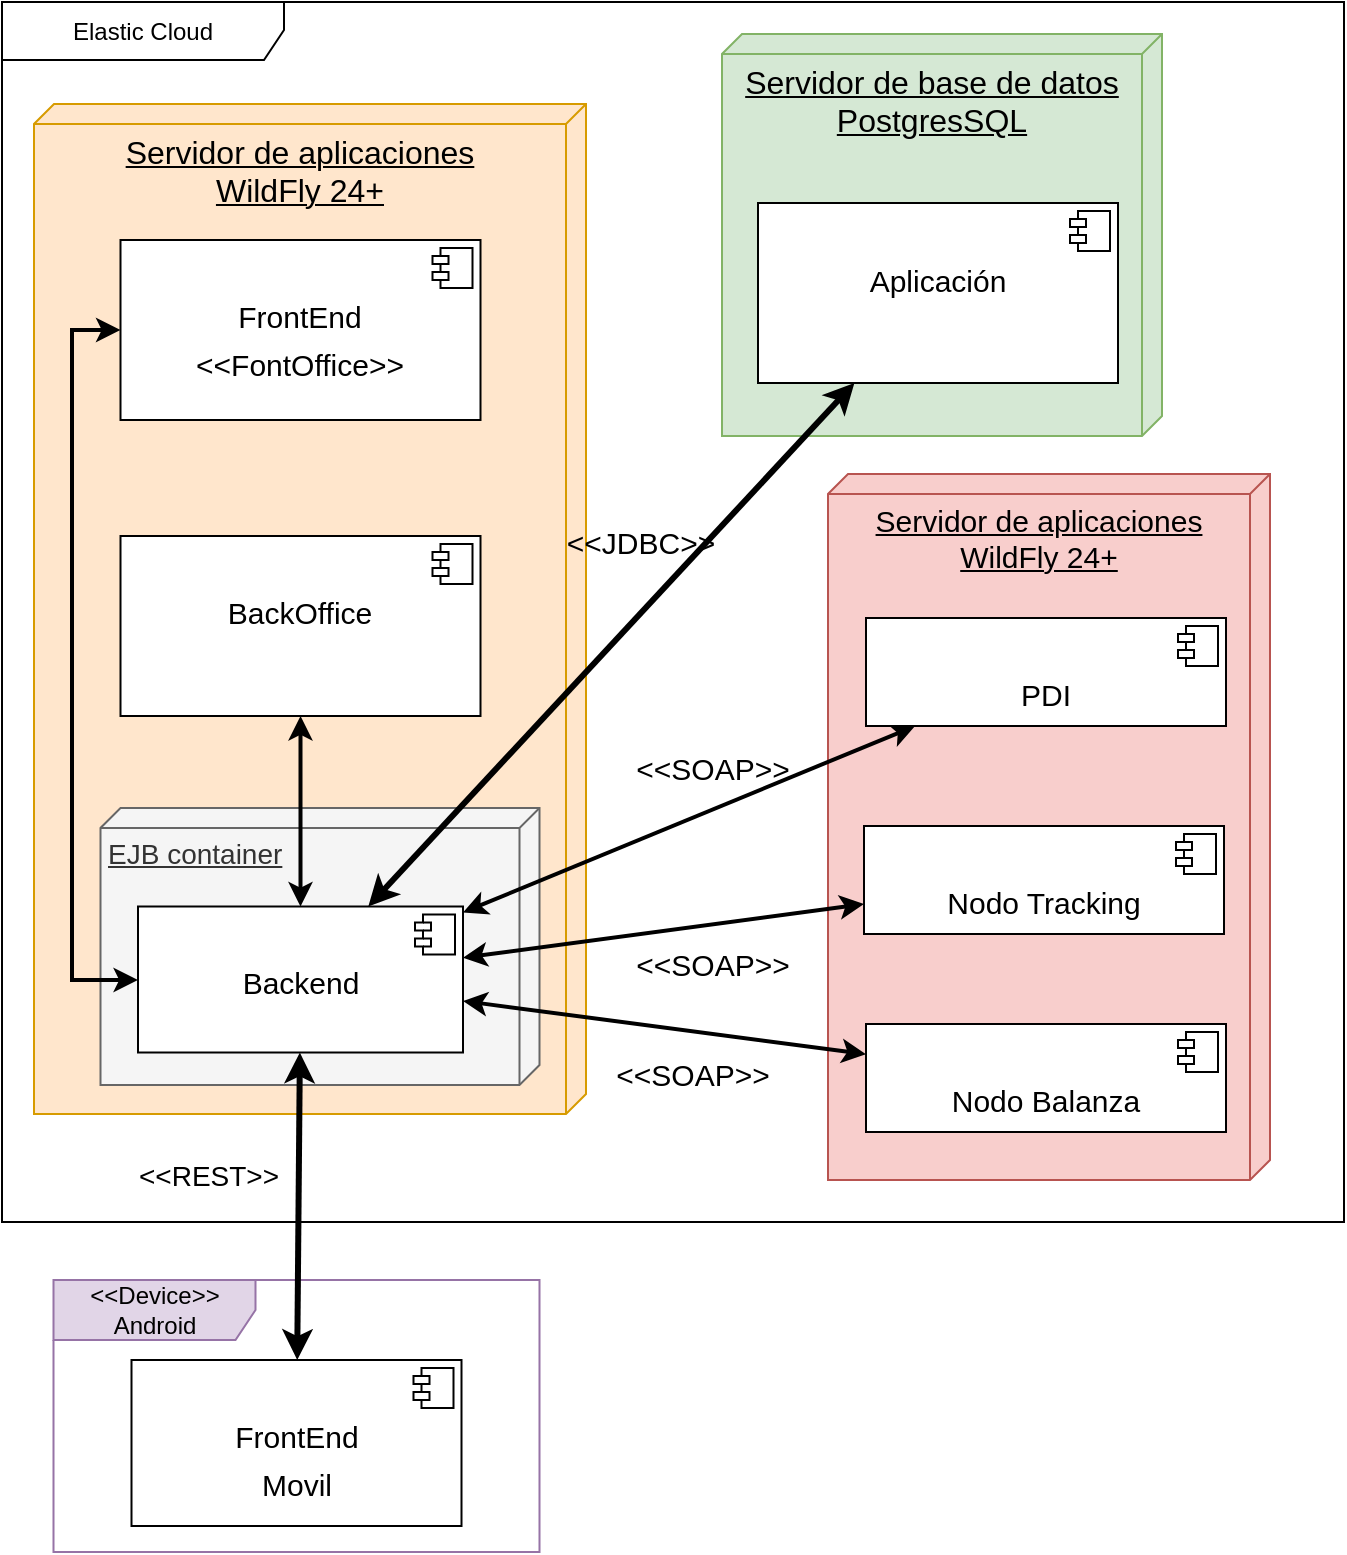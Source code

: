 <mxfile version="21.6.1" type="google">
  <diagram name="Página-1" id="k6q5ZJOWGispOjmZG0vr">
    <mxGraphModel grid="0" page="0" gridSize="10" guides="1" tooltips="1" connect="1" arrows="1" fold="1" pageScale="1" pageWidth="827" pageHeight="1169" math="0" shadow="0">
      <root>
        <mxCell id="0" />
        <mxCell id="1" parent="0" />
        <mxCell id="n64rx8502m0yR7InSTIO-3" value="&lt;font style=&quot;font-size: 16px;&quot;&gt;Servidor de aplicaciones&lt;br&gt;WildFly 24+&lt;/font&gt;" style="verticalAlign=top;align=center;spacingTop=8;spacingLeft=2;spacingRight=12;shape=cube;size=10;direction=south;fontStyle=4;html=1;whiteSpace=wrap;fillColor=#ffe6cc;strokeColor=#d79b00;" vertex="1" parent="1">
          <mxGeometry x="96" y="4" width="276" height="505" as="geometry" />
        </mxCell>
        <mxCell id="n64rx8502m0yR7InSTIO-10" value="&lt;font style=&quot;font-size: 14px;&quot;&gt;EJB container&lt;/font&gt;" style="verticalAlign=top;align=left;spacingTop=8;spacingLeft=2;spacingRight=12;shape=cube;size=10;direction=south;fontStyle=4;html=1;whiteSpace=wrap;fillColor=#f5f5f5;fontColor=#333333;strokeColor=#666666;" vertex="1" parent="1">
          <mxGeometry x="129.25" y="356" width="219.5" height="138.5" as="geometry" />
        </mxCell>
        <mxCell id="n64rx8502m0yR7InSTIO-1" value="Elastic Cloud" style="shape=umlFrame;whiteSpace=wrap;html=1;pointerEvents=0;width=141;height=29;swimlaneFillColor=none;" vertex="1" parent="1">
          <mxGeometry x="80" y="-47" width="671" height="610" as="geometry" />
        </mxCell>
        <mxCell id="n64rx8502m0yR7InSTIO-36" style="edgeStyle=orthogonalEdgeStyle;rounded=0;orthogonalLoop=1;jettySize=auto;html=1;strokeWidth=2;startArrow=classic;startFill=1;" edge="1" parent="1" source="n64rx8502m0yR7InSTIO-4" target="n64rx8502m0yR7InSTIO-6">
          <mxGeometry relative="1" as="geometry">
            <Array as="points">
              <mxPoint x="115" y="117" />
              <mxPoint x="115" y="442" />
            </Array>
          </mxGeometry>
        </mxCell>
        <mxCell id="n64rx8502m0yR7InSTIO-4" value="&lt;p style=&quot;margin: 6px 0px 0px; text-align: center; font-size: 15px;&quot;&gt;&lt;font style=&quot;font-size: 15px;&quot;&gt;&lt;br&gt;&lt;/font&gt;&lt;/p&gt;&lt;p style=&quot;margin: 6px 0px 0px; text-align: center; font-size: 15px;&quot;&gt;&lt;font style=&quot;font-size: 15px;&quot;&gt;FrontEnd&lt;/font&gt;&lt;/p&gt;&lt;p style=&quot;margin: 6px 0px 0px; text-align: center; font-size: 15px;&quot;&gt;&lt;font style=&quot;font-size: 15px;&quot;&gt;&amp;lt;&amp;lt;FontOffice&amp;gt;&amp;gt;&lt;/font&gt;&lt;/p&gt;" style="align=left;overflow=fill;html=1;dropTarget=0;whiteSpace=wrap;" vertex="1" parent="1">
          <mxGeometry x="139.25" y="72" width="180" height="90" as="geometry" />
        </mxCell>
        <mxCell id="n64rx8502m0yR7InSTIO-5" value="" style="shape=component;jettyWidth=8;jettyHeight=4;" vertex="1" parent="n64rx8502m0yR7InSTIO-4">
          <mxGeometry x="1" width="20" height="20" relative="1" as="geometry">
            <mxPoint x="-24" y="4" as="offset" />
          </mxGeometry>
        </mxCell>
        <mxCell id="n64rx8502m0yR7InSTIO-6" value="&lt;p style=&quot;margin: 6px 0px 0px; text-align: center; font-size: 15px;&quot;&gt;&lt;br&gt;&lt;/p&gt;&lt;p style=&quot;margin: 6px 0px 0px; text-align: center; font-size: 15px;&quot;&gt;Backend&lt;/p&gt;" style="align=left;overflow=fill;html=1;dropTarget=0;whiteSpace=wrap;" vertex="1" parent="1">
          <mxGeometry x="148" y="405.25" width="162.5" height="73" as="geometry" />
        </mxCell>
        <mxCell id="n64rx8502m0yR7InSTIO-7" value="" style="shape=component;jettyWidth=8;jettyHeight=4;" vertex="1" parent="n64rx8502m0yR7InSTIO-6">
          <mxGeometry x="1" width="20" height="20" relative="1" as="geometry">
            <mxPoint x="-24" y="4" as="offset" />
          </mxGeometry>
        </mxCell>
        <mxCell id="n64rx8502m0yR7InSTIO-31" style="rounded=0;orthogonalLoop=1;jettySize=auto;html=1;strokeWidth=2;startArrow=classic;startFill=1;" edge="1" parent="1" source="n64rx8502m0yR7InSTIO-8" target="n64rx8502m0yR7InSTIO-6">
          <mxGeometry relative="1" as="geometry" />
        </mxCell>
        <mxCell id="n64rx8502m0yR7InSTIO-8" value="&lt;p style=&quot;margin: 6px 0px 0px; text-align: center; font-size: 15px;&quot;&gt;&lt;br&gt;&lt;/p&gt;&lt;p style=&quot;margin: 6px 0px 0px; text-align: center; font-size: 15px;&quot;&gt;BackOffice&lt;/p&gt;" style="align=left;overflow=fill;html=1;dropTarget=0;whiteSpace=wrap;" vertex="1" parent="1">
          <mxGeometry x="139.25" y="220" width="180" height="90" as="geometry" />
        </mxCell>
        <mxCell id="n64rx8502m0yR7InSTIO-9" value="" style="shape=component;jettyWidth=8;jettyHeight=4;" vertex="1" parent="n64rx8502m0yR7InSTIO-8">
          <mxGeometry x="1" width="20" height="20" relative="1" as="geometry">
            <mxPoint x="-24" y="4" as="offset" />
          </mxGeometry>
        </mxCell>
        <mxCell id="n64rx8502m0yR7InSTIO-11" value="&lt;div style=&quot;font-size: 16px;&quot;&gt;&lt;span style=&quot;background-color: initial;&quot;&gt;&lt;font style=&quot;font-size: 16px;&quot;&gt;Servidor de base de datos&lt;/font&gt;&lt;/span&gt;&lt;/div&gt;&lt;div style=&quot;font-size: 16px;&quot;&gt;&lt;span style=&quot;background-color: initial;&quot;&gt;&lt;font style=&quot;font-size: 16px;&quot;&gt;PostgresSQL&lt;/font&gt;&lt;/span&gt;&lt;/div&gt;" style="verticalAlign=top;align=center;spacingTop=8;spacingLeft=2;spacingRight=12;shape=cube;size=10;direction=south;fontStyle=4;html=1;whiteSpace=wrap;fillColor=#d5e8d4;strokeColor=#82b366;" vertex="1" parent="1">
          <mxGeometry x="440" y="-31" width="220" height="201" as="geometry" />
        </mxCell>
        <mxCell id="n64rx8502m0yR7InSTIO-14" style="rounded=0;orthogonalLoop=1;jettySize=auto;html=1;startArrow=classic;startFill=1;fontSize=16;strokeWidth=3;" edge="1" parent="1" source="n64rx8502m0yR7InSTIO-12" target="n64rx8502m0yR7InSTIO-6">
          <mxGeometry relative="1" as="geometry" />
        </mxCell>
        <mxCell id="n64rx8502m0yR7InSTIO-12" value="&lt;p style=&quot;margin: 6px 0px 0px; text-align: center; font-size: 15px;&quot;&gt;&lt;br&gt;&lt;/p&gt;&lt;p style=&quot;margin: 6px 0px 0px; text-align: center; font-size: 15px;&quot;&gt;Aplicación&lt;/p&gt;" style="align=left;overflow=fill;html=1;dropTarget=0;whiteSpace=wrap;" vertex="1" parent="1">
          <mxGeometry x="458" y="53.5" width="180" height="90" as="geometry" />
        </mxCell>
        <mxCell id="n64rx8502m0yR7InSTIO-13" value="" style="shape=component;jettyWidth=8;jettyHeight=4;" vertex="1" parent="n64rx8502m0yR7InSTIO-12">
          <mxGeometry x="1" width="20" height="20" relative="1" as="geometry">
            <mxPoint x="-24" y="4" as="offset" />
          </mxGeometry>
        </mxCell>
        <mxCell id="n64rx8502m0yR7InSTIO-15" value="&amp;lt;&amp;lt;JDBC&amp;gt;&amp;gt;" style="text;html=1;align=center;verticalAlign=middle;resizable=0;points=[];autosize=1;strokeColor=none;fillColor=none;fontSize=15;" vertex="1" parent="1">
          <mxGeometry x="353" y="208" width="92" height="30" as="geometry" />
        </mxCell>
        <mxCell id="n64rx8502m0yR7InSTIO-16" value="&amp;lt;&amp;lt;Device&amp;gt;&amp;gt;&lt;br&gt;Android" style="shape=umlFrame;whiteSpace=wrap;html=1;pointerEvents=0;width=101;height=30;fillColor=#e1d5e7;strokeColor=#9673a6;" vertex="1" parent="1">
          <mxGeometry x="105.75" y="592" width="243" height="136" as="geometry" />
        </mxCell>
        <mxCell id="n64rx8502m0yR7InSTIO-19" style="rounded=0;orthogonalLoop=1;jettySize=auto;html=1;strokeWidth=3;startArrow=classic;startFill=1;" edge="1" parent="1" source="n64rx8502m0yR7InSTIO-17" target="n64rx8502m0yR7InSTIO-6">
          <mxGeometry relative="1" as="geometry" />
        </mxCell>
        <mxCell id="n64rx8502m0yR7InSTIO-20" value="&lt;font style=&quot;font-size: 14px;&quot;&gt;&amp;lt;&amp;lt;REST&amp;gt;&amp;gt;&lt;/font&gt;" style="edgeLabel;html=1;align=center;verticalAlign=middle;resizable=0;points=[];" connectable="0" vertex="1" parent="n64rx8502m0yR7InSTIO-19">
          <mxGeometry x="-0.524" y="4" relative="1" as="geometry">
            <mxPoint x="-41" y="-56" as="offset" />
          </mxGeometry>
        </mxCell>
        <mxCell id="n64rx8502m0yR7InSTIO-17" value="&lt;p style=&quot;margin: 6px 0px 0px; text-align: center; font-size: 15px;&quot;&gt;&lt;font style=&quot;font-size: 15px;&quot;&gt;&lt;br&gt;&lt;/font&gt;&lt;/p&gt;&lt;p style=&quot;margin: 6px 0px 0px; text-align: center; font-size: 15px;&quot;&gt;&lt;font style=&quot;font-size: 15px;&quot;&gt;FrontEnd&lt;/font&gt;&lt;/p&gt;&lt;p style=&quot;margin: 6px 0px 0px; text-align: center; font-size: 15px;&quot;&gt;Movil&lt;/p&gt;" style="align=left;overflow=fill;html=1;dropTarget=0;whiteSpace=wrap;" vertex="1" parent="1">
          <mxGeometry x="144.75" y="632" width="165" height="83" as="geometry" />
        </mxCell>
        <mxCell id="n64rx8502m0yR7InSTIO-18" value="" style="shape=component;jettyWidth=8;jettyHeight=4;" vertex="1" parent="n64rx8502m0yR7InSTIO-17">
          <mxGeometry x="1" width="20" height="20" relative="1" as="geometry">
            <mxPoint x="-24" y="4" as="offset" />
          </mxGeometry>
        </mxCell>
        <mxCell id="n64rx8502m0yR7InSTIO-21" value="&lt;div style=&quot;font-size: 15px;&quot;&gt;&lt;span style=&quot;background-color: initial;&quot;&gt;&lt;font style=&quot;font-size: 15px;&quot;&gt;Servidor de aplicaciones&lt;/font&gt;&lt;/span&gt;&lt;/div&gt;&lt;div style=&quot;font-size: 15px;&quot;&gt;&lt;span style=&quot;background-color: initial;&quot;&gt;&lt;font style=&quot;font-size: 15px;&quot;&gt;WildFly 24+&lt;/font&gt;&lt;/span&gt;&lt;/div&gt;" style="verticalAlign=top;align=center;spacingTop=8;spacingLeft=2;spacingRight=12;shape=cube;size=10;direction=south;fontStyle=4;html=1;whiteSpace=wrap;fillColor=#f8cecc;strokeColor=#b85450;" vertex="1" parent="1">
          <mxGeometry x="493" y="189" width="221" height="353" as="geometry" />
        </mxCell>
        <mxCell id="n64rx8502m0yR7InSTIO-28" style="rounded=0;orthogonalLoop=1;jettySize=auto;html=1;startArrow=classic;startFill=1;strokeWidth=2;" edge="1" parent="1" source="n64rx8502m0yR7InSTIO-22" target="n64rx8502m0yR7InSTIO-6">
          <mxGeometry relative="1" as="geometry" />
        </mxCell>
        <mxCell id="n64rx8502m0yR7InSTIO-22" value="&lt;p style=&quot;margin: 6px 0px 0px; text-align: center; font-size: 15px;&quot;&gt;&lt;br&gt;&lt;/p&gt;&lt;p style=&quot;margin: 6px 0px 0px; text-align: center; font-size: 15px;&quot;&gt;PDI&lt;/p&gt;" style="align=left;overflow=fill;html=1;dropTarget=0;whiteSpace=wrap;" vertex="1" parent="1">
          <mxGeometry x="512" y="261" width="180" height="54" as="geometry" />
        </mxCell>
        <mxCell id="n64rx8502m0yR7InSTIO-23" value="" style="shape=component;jettyWidth=8;jettyHeight=4;" vertex="1" parent="n64rx8502m0yR7InSTIO-22">
          <mxGeometry x="1" width="20" height="20" relative="1" as="geometry">
            <mxPoint x="-24" y="4" as="offset" />
          </mxGeometry>
        </mxCell>
        <mxCell id="n64rx8502m0yR7InSTIO-29" style="rounded=0;orthogonalLoop=1;jettySize=auto;html=1;startArrow=classic;startFill=1;strokeWidth=2;" edge="1" parent="1" source="n64rx8502m0yR7InSTIO-24" target="n64rx8502m0yR7InSTIO-6">
          <mxGeometry relative="1" as="geometry" />
        </mxCell>
        <mxCell id="n64rx8502m0yR7InSTIO-24" value="&lt;p style=&quot;margin: 6px 0px 0px; text-align: center; font-size: 15px;&quot;&gt;&lt;br&gt;&lt;/p&gt;&lt;p style=&quot;margin: 6px 0px 0px; text-align: center; font-size: 15px;&quot;&gt;Nodo Tracking&lt;/p&gt;" style="align=left;overflow=fill;html=1;dropTarget=0;whiteSpace=wrap;" vertex="1" parent="1">
          <mxGeometry x="511" y="365" width="180" height="54" as="geometry" />
        </mxCell>
        <mxCell id="n64rx8502m0yR7InSTIO-25" value="" style="shape=component;jettyWidth=8;jettyHeight=4;" vertex="1" parent="n64rx8502m0yR7InSTIO-24">
          <mxGeometry x="1" width="20" height="20" relative="1" as="geometry">
            <mxPoint x="-24" y="4" as="offset" />
          </mxGeometry>
        </mxCell>
        <mxCell id="n64rx8502m0yR7InSTIO-30" style="rounded=0;orthogonalLoop=1;jettySize=auto;html=1;startArrow=classic;startFill=1;strokeWidth=2;" edge="1" parent="1" source="n64rx8502m0yR7InSTIO-26" target="n64rx8502m0yR7InSTIO-6">
          <mxGeometry relative="1" as="geometry" />
        </mxCell>
        <mxCell id="n64rx8502m0yR7InSTIO-26" value="&lt;p style=&quot;margin: 6px 0px 0px; text-align: center; font-size: 15px;&quot;&gt;&lt;br&gt;&lt;/p&gt;&lt;p style=&quot;margin: 6px 0px 0px; text-align: center; font-size: 15px;&quot;&gt;Nodo Balanza&lt;/p&gt;" style="align=left;overflow=fill;html=1;dropTarget=0;whiteSpace=wrap;" vertex="1" parent="1">
          <mxGeometry x="512" y="464" width="180" height="54" as="geometry" />
        </mxCell>
        <mxCell id="n64rx8502m0yR7InSTIO-27" value="" style="shape=component;jettyWidth=8;jettyHeight=4;" vertex="1" parent="n64rx8502m0yR7InSTIO-26">
          <mxGeometry x="1" width="20" height="20" relative="1" as="geometry">
            <mxPoint x="-24" y="4" as="offset" />
          </mxGeometry>
        </mxCell>
        <mxCell id="n64rx8502m0yR7InSTIO-32" value="&amp;lt;&amp;lt;SOAP&amp;gt;&amp;gt;" style="text;html=1;align=center;verticalAlign=middle;resizable=0;points=[];autosize=1;strokeColor=none;fillColor=none;fontSize=15;" vertex="1" parent="1">
          <mxGeometry x="377" y="474" width="95" height="30" as="geometry" />
        </mxCell>
        <mxCell id="n64rx8502m0yR7InSTIO-33" value="&amp;lt;&amp;lt;SOAP&amp;gt;&amp;gt;" style="text;html=1;align=center;verticalAlign=middle;resizable=0;points=[];autosize=1;strokeColor=none;fillColor=none;fontSize=15;" vertex="1" parent="1">
          <mxGeometry x="387" y="419" width="95" height="30" as="geometry" />
        </mxCell>
        <mxCell id="n64rx8502m0yR7InSTIO-34" value="&amp;lt;&amp;lt;SOAP&amp;gt;&amp;gt;" style="text;html=1;align=center;verticalAlign=middle;resizable=0;points=[];autosize=1;strokeColor=none;fillColor=none;fontSize=15;" vertex="1" parent="1">
          <mxGeometry x="387" y="321" width="95" height="30" as="geometry" />
        </mxCell>
      </root>
    </mxGraphModel>
  </diagram>
</mxfile>
